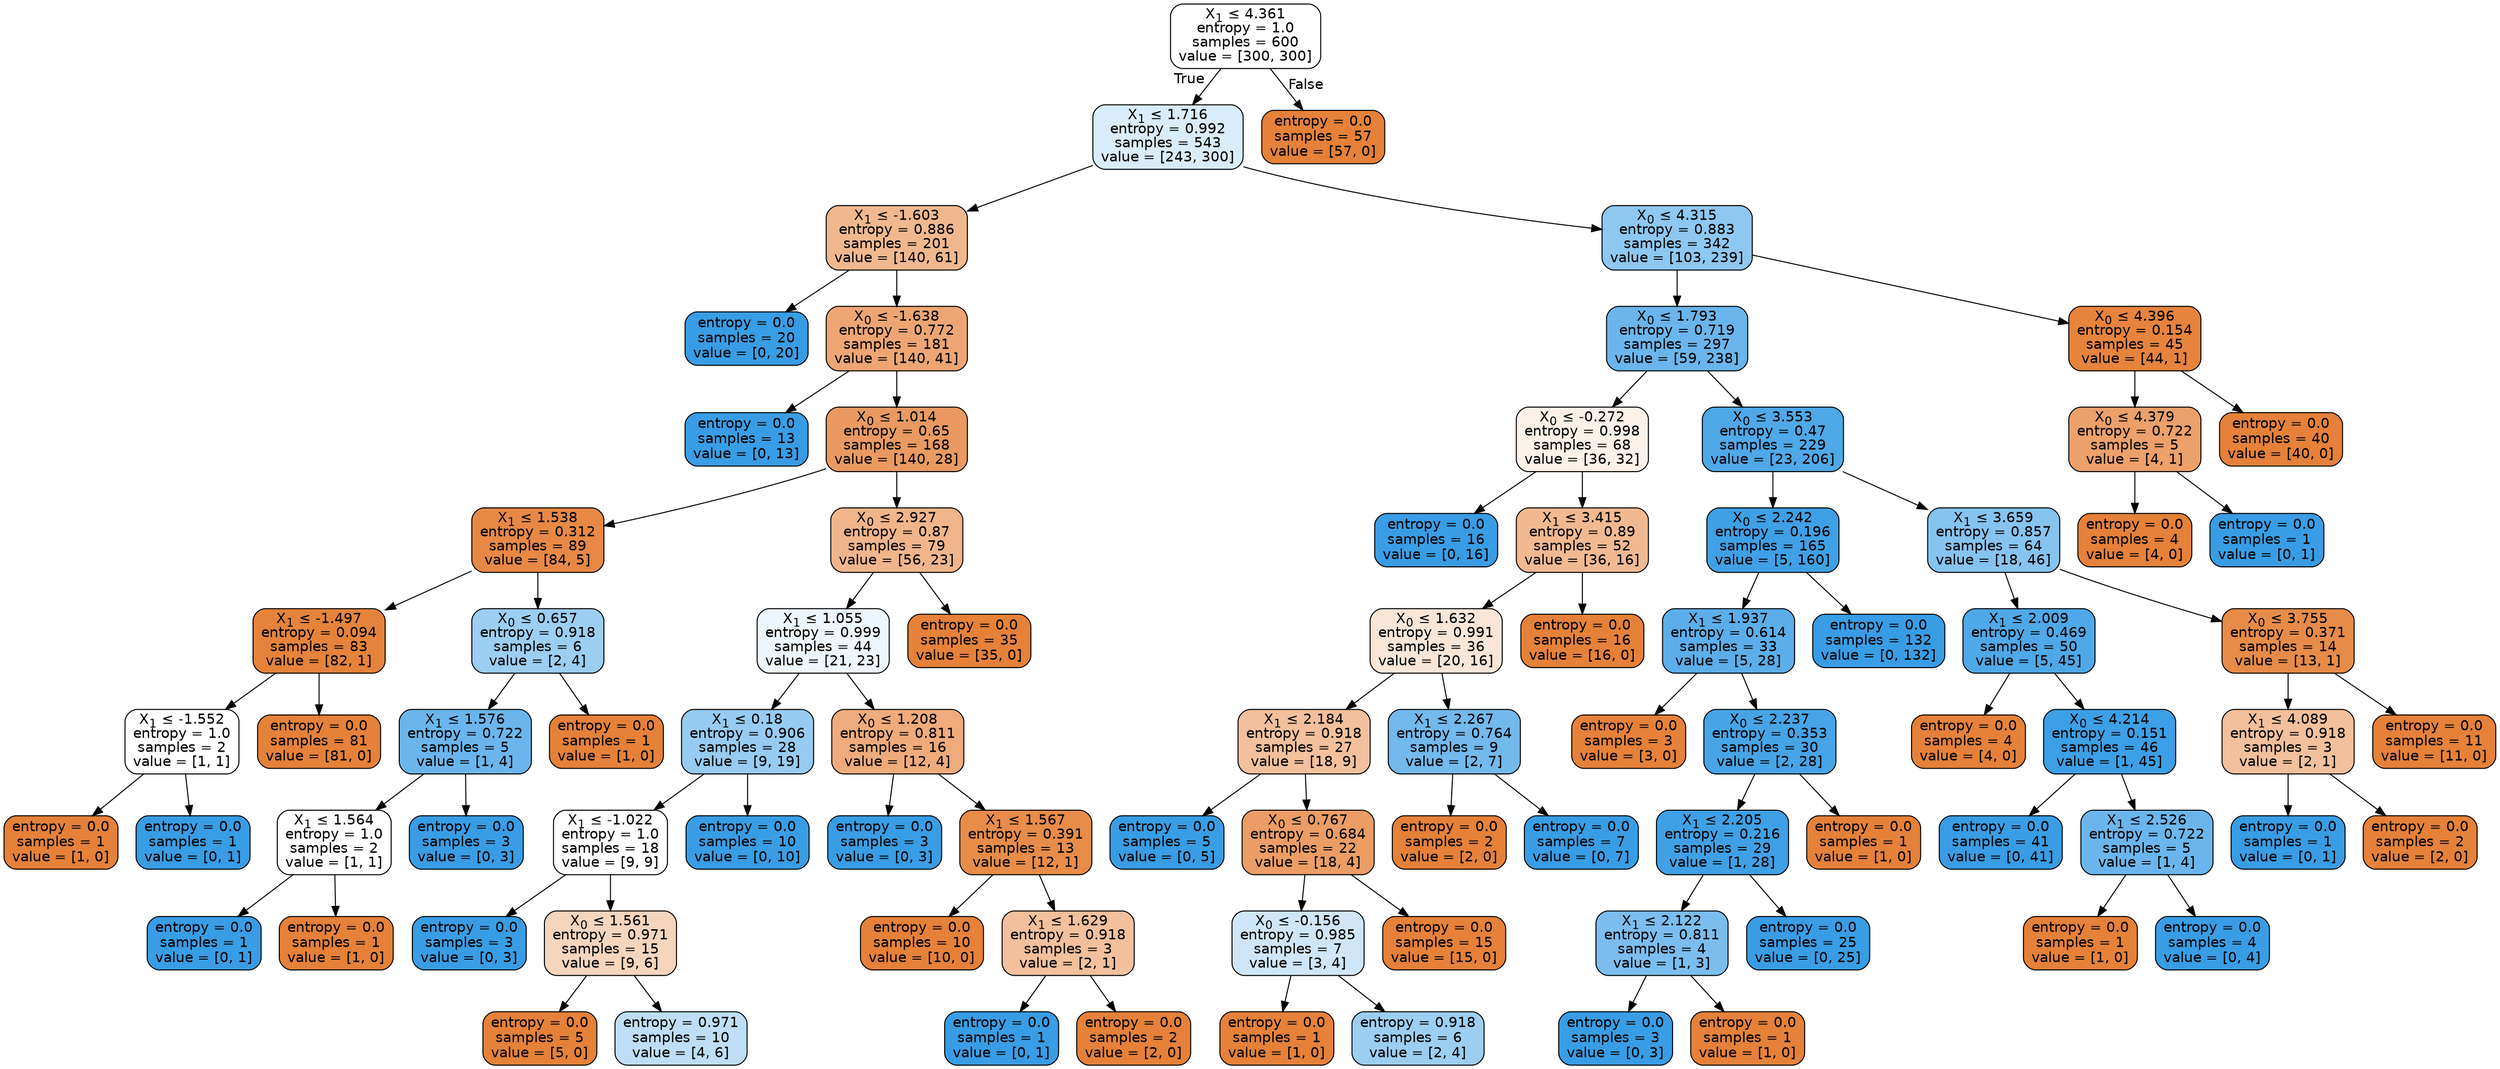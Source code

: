 digraph Tree {
node [shape=box, style="filled, rounded", color="black", fontname="helvetica"] ;
edge [fontname="helvetica"] ;
0 [label=<X<SUB>1</SUB> &le; 4.361<br/>entropy = 1.0<br/>samples = 600<br/>value = [300, 300]>, fillcolor="#ffffff"] ;
1 [label=<X<SUB>1</SUB> &le; 1.716<br/>entropy = 0.992<br/>samples = 543<br/>value = [243, 300]>, fillcolor="#d9ecfa"] ;
0 -> 1 [labeldistance=2.5, labelangle=45, headlabel="True"] ;
2 [label=<X<SUB>1</SUB> &le; -1.603<br/>entropy = 0.886<br/>samples = 201<br/>value = [140, 61]>, fillcolor="#f0b88f"] ;
1 -> 2 ;
3 [label=<entropy = 0.0<br/>samples = 20<br/>value = [0, 20]>, fillcolor="#399de5"] ;
2 -> 3 ;
4 [label=<X<SUB>0</SUB> &le; -1.638<br/>entropy = 0.772<br/>samples = 181<br/>value = [140, 41]>, fillcolor="#eda673"] ;
2 -> 4 ;
5 [label=<entropy = 0.0<br/>samples = 13<br/>value = [0, 13]>, fillcolor="#399de5"] ;
4 -> 5 ;
6 [label=<X<SUB>0</SUB> &le; 1.014<br/>entropy = 0.65<br/>samples = 168<br/>value = [140, 28]>, fillcolor="#ea9a61"] ;
4 -> 6 ;
7 [label=<X<SUB>1</SUB> &le; 1.538<br/>entropy = 0.312<br/>samples = 89<br/>value = [84, 5]>, fillcolor="#e78845"] ;
6 -> 7 ;
8 [label=<X<SUB>1</SUB> &le; -1.497<br/>entropy = 0.094<br/>samples = 83<br/>value = [82, 1]>, fillcolor="#e5833b"] ;
7 -> 8 ;
9 [label=<X<SUB>1</SUB> &le; -1.552<br/>entropy = 1.0<br/>samples = 2<br/>value = [1, 1]>, fillcolor="#ffffff"] ;
8 -> 9 ;
10 [label=<entropy = 0.0<br/>samples = 1<br/>value = [1, 0]>, fillcolor="#e58139"] ;
9 -> 10 ;
11 [label=<entropy = 0.0<br/>samples = 1<br/>value = [0, 1]>, fillcolor="#399de5"] ;
9 -> 11 ;
12 [label=<entropy = 0.0<br/>samples = 81<br/>value = [81, 0]>, fillcolor="#e58139"] ;
8 -> 12 ;
13 [label=<X<SUB>0</SUB> &le; 0.657<br/>entropy = 0.918<br/>samples = 6<br/>value = [2, 4]>, fillcolor="#9ccef2"] ;
7 -> 13 ;
14 [label=<X<SUB>1</SUB> &le; 1.576<br/>entropy = 0.722<br/>samples = 5<br/>value = [1, 4]>, fillcolor="#6ab6ec"] ;
13 -> 14 ;
15 [label=<X<SUB>1</SUB> &le; 1.564<br/>entropy = 1.0<br/>samples = 2<br/>value = [1, 1]>, fillcolor="#ffffff"] ;
14 -> 15 ;
16 [label=<entropy = 0.0<br/>samples = 1<br/>value = [0, 1]>, fillcolor="#399de5"] ;
15 -> 16 ;
17 [label=<entropy = 0.0<br/>samples = 1<br/>value = [1, 0]>, fillcolor="#e58139"] ;
15 -> 17 ;
18 [label=<entropy = 0.0<br/>samples = 3<br/>value = [0, 3]>, fillcolor="#399de5"] ;
14 -> 18 ;
19 [label=<entropy = 0.0<br/>samples = 1<br/>value = [1, 0]>, fillcolor="#e58139"] ;
13 -> 19 ;
20 [label=<X<SUB>0</SUB> &le; 2.927<br/>entropy = 0.87<br/>samples = 79<br/>value = [56, 23]>, fillcolor="#f0b58a"] ;
6 -> 20 ;
21 [label=<X<SUB>1</SUB> &le; 1.055<br/>entropy = 0.999<br/>samples = 44<br/>value = [21, 23]>, fillcolor="#eef6fd"] ;
20 -> 21 ;
22 [label=<X<SUB>1</SUB> &le; 0.18<br/>entropy = 0.906<br/>samples = 28<br/>value = [9, 19]>, fillcolor="#97cbf1"] ;
21 -> 22 ;
23 [label=<X<SUB>1</SUB> &le; -1.022<br/>entropy = 1.0<br/>samples = 18<br/>value = [9, 9]>, fillcolor="#ffffff"] ;
22 -> 23 ;
24 [label=<entropy = 0.0<br/>samples = 3<br/>value = [0, 3]>, fillcolor="#399de5"] ;
23 -> 24 ;
25 [label=<X<SUB>0</SUB> &le; 1.561<br/>entropy = 0.971<br/>samples = 15<br/>value = [9, 6]>, fillcolor="#f6d5bd"] ;
23 -> 25 ;
26 [label=<entropy = 0.0<br/>samples = 5<br/>value = [5, 0]>, fillcolor="#e58139"] ;
25 -> 26 ;
27 [label=<entropy = 0.971<br/>samples = 10<br/>value = [4, 6]>, fillcolor="#bddef6"] ;
25 -> 27 ;
28 [label=<entropy = 0.0<br/>samples = 10<br/>value = [0, 10]>, fillcolor="#399de5"] ;
22 -> 28 ;
29 [label=<X<SUB>0</SUB> &le; 1.208<br/>entropy = 0.811<br/>samples = 16<br/>value = [12, 4]>, fillcolor="#eeab7b"] ;
21 -> 29 ;
30 [label=<entropy = 0.0<br/>samples = 3<br/>value = [0, 3]>, fillcolor="#399de5"] ;
29 -> 30 ;
31 [label=<X<SUB>1</SUB> &le; 1.567<br/>entropy = 0.391<br/>samples = 13<br/>value = [12, 1]>, fillcolor="#e78c49"] ;
29 -> 31 ;
32 [label=<entropy = 0.0<br/>samples = 10<br/>value = [10, 0]>, fillcolor="#e58139"] ;
31 -> 32 ;
33 [label=<X<SUB>1</SUB> &le; 1.629<br/>entropy = 0.918<br/>samples = 3<br/>value = [2, 1]>, fillcolor="#f2c09c"] ;
31 -> 33 ;
34 [label=<entropy = 0.0<br/>samples = 1<br/>value = [0, 1]>, fillcolor="#399de5"] ;
33 -> 34 ;
35 [label=<entropy = 0.0<br/>samples = 2<br/>value = [2, 0]>, fillcolor="#e58139"] ;
33 -> 35 ;
36 [label=<entropy = 0.0<br/>samples = 35<br/>value = [35, 0]>, fillcolor="#e58139"] ;
20 -> 36 ;
37 [label=<X<SUB>0</SUB> &le; 4.315<br/>entropy = 0.883<br/>samples = 342<br/>value = [103, 239]>, fillcolor="#8ec7f0"] ;
1 -> 37 ;
38 [label=<X<SUB>0</SUB> &le; 1.793<br/>entropy = 0.719<br/>samples = 297<br/>value = [59, 238]>, fillcolor="#6ab5eb"] ;
37 -> 38 ;
39 [label=<X<SUB>0</SUB> &le; -0.272<br/>entropy = 0.998<br/>samples = 68<br/>value = [36, 32]>, fillcolor="#fcf1e9"] ;
38 -> 39 ;
40 [label=<entropy = 0.0<br/>samples = 16<br/>value = [0, 16]>, fillcolor="#399de5"] ;
39 -> 40 ;
41 [label=<X<SUB>1</SUB> &le; 3.415<br/>entropy = 0.89<br/>samples = 52<br/>value = [36, 16]>, fillcolor="#f1b991"] ;
39 -> 41 ;
42 [label=<X<SUB>0</SUB> &le; 1.632<br/>entropy = 0.991<br/>samples = 36<br/>value = [20, 16]>, fillcolor="#fae6d7"] ;
41 -> 42 ;
43 [label=<X<SUB>1</SUB> &le; 2.184<br/>entropy = 0.918<br/>samples = 27<br/>value = [18, 9]>, fillcolor="#f2c09c"] ;
42 -> 43 ;
44 [label=<entropy = 0.0<br/>samples = 5<br/>value = [0, 5]>, fillcolor="#399de5"] ;
43 -> 44 ;
45 [label=<X<SUB>0</SUB> &le; 0.767<br/>entropy = 0.684<br/>samples = 22<br/>value = [18, 4]>, fillcolor="#eb9d65"] ;
43 -> 45 ;
46 [label=<X<SUB>0</SUB> &le; -0.156<br/>entropy = 0.985<br/>samples = 7<br/>value = [3, 4]>, fillcolor="#cee6f8"] ;
45 -> 46 ;
47 [label=<entropy = 0.0<br/>samples = 1<br/>value = [1, 0]>, fillcolor="#e58139"] ;
46 -> 47 ;
48 [label=<entropy = 0.918<br/>samples = 6<br/>value = [2, 4]>, fillcolor="#9ccef2"] ;
46 -> 48 ;
49 [label=<entropy = 0.0<br/>samples = 15<br/>value = [15, 0]>, fillcolor="#e58139"] ;
45 -> 49 ;
50 [label=<X<SUB>1</SUB> &le; 2.267<br/>entropy = 0.764<br/>samples = 9<br/>value = [2, 7]>, fillcolor="#72b9ec"] ;
42 -> 50 ;
51 [label=<entropy = 0.0<br/>samples = 2<br/>value = [2, 0]>, fillcolor="#e58139"] ;
50 -> 51 ;
52 [label=<entropy = 0.0<br/>samples = 7<br/>value = [0, 7]>, fillcolor="#399de5"] ;
50 -> 52 ;
53 [label=<entropy = 0.0<br/>samples = 16<br/>value = [16, 0]>, fillcolor="#e58139"] ;
41 -> 53 ;
54 [label=<X<SUB>0</SUB> &le; 3.553<br/>entropy = 0.47<br/>samples = 229<br/>value = [23, 206]>, fillcolor="#4fa8e8"] ;
38 -> 54 ;
55 [label=<X<SUB>0</SUB> &le; 2.242<br/>entropy = 0.196<br/>samples = 165<br/>value = [5, 160]>, fillcolor="#3fa0e6"] ;
54 -> 55 ;
56 [label=<X<SUB>1</SUB> &le; 1.937<br/>entropy = 0.614<br/>samples = 33<br/>value = [5, 28]>, fillcolor="#5caeea"] ;
55 -> 56 ;
57 [label=<entropy = 0.0<br/>samples = 3<br/>value = [3, 0]>, fillcolor="#e58139"] ;
56 -> 57 ;
58 [label=<X<SUB>0</SUB> &le; 2.237<br/>entropy = 0.353<br/>samples = 30<br/>value = [2, 28]>, fillcolor="#47a4e7"] ;
56 -> 58 ;
59 [label=<X<SUB>1</SUB> &le; 2.205<br/>entropy = 0.216<br/>samples = 29<br/>value = [1, 28]>, fillcolor="#40a0e6"] ;
58 -> 59 ;
60 [label=<X<SUB>1</SUB> &le; 2.122<br/>entropy = 0.811<br/>samples = 4<br/>value = [1, 3]>, fillcolor="#7bbeee"] ;
59 -> 60 ;
61 [label=<entropy = 0.0<br/>samples = 3<br/>value = [0, 3]>, fillcolor="#399de5"] ;
60 -> 61 ;
62 [label=<entropy = 0.0<br/>samples = 1<br/>value = [1, 0]>, fillcolor="#e58139"] ;
60 -> 62 ;
63 [label=<entropy = 0.0<br/>samples = 25<br/>value = [0, 25]>, fillcolor="#399de5"] ;
59 -> 63 ;
64 [label=<entropy = 0.0<br/>samples = 1<br/>value = [1, 0]>, fillcolor="#e58139"] ;
58 -> 64 ;
65 [label=<entropy = 0.0<br/>samples = 132<br/>value = [0, 132]>, fillcolor="#399de5"] ;
55 -> 65 ;
66 [label=<X<SUB>1</SUB> &le; 3.659<br/>entropy = 0.857<br/>samples = 64<br/>value = [18, 46]>, fillcolor="#86c3ef"] ;
54 -> 66 ;
67 [label=<X<SUB>1</SUB> &le; 2.009<br/>entropy = 0.469<br/>samples = 50<br/>value = [5, 45]>, fillcolor="#4fa8e8"] ;
66 -> 67 ;
68 [label=<entropy = 0.0<br/>samples = 4<br/>value = [4, 0]>, fillcolor="#e58139"] ;
67 -> 68 ;
69 [label=<X<SUB>0</SUB> &le; 4.214<br/>entropy = 0.151<br/>samples = 46<br/>value = [1, 45]>, fillcolor="#3d9fe6"] ;
67 -> 69 ;
70 [label=<entropy = 0.0<br/>samples = 41<br/>value = [0, 41]>, fillcolor="#399de5"] ;
69 -> 70 ;
71 [label=<X<SUB>1</SUB> &le; 2.526<br/>entropy = 0.722<br/>samples = 5<br/>value = [1, 4]>, fillcolor="#6ab6ec"] ;
69 -> 71 ;
72 [label=<entropy = 0.0<br/>samples = 1<br/>value = [1, 0]>, fillcolor="#e58139"] ;
71 -> 72 ;
73 [label=<entropy = 0.0<br/>samples = 4<br/>value = [0, 4]>, fillcolor="#399de5"] ;
71 -> 73 ;
74 [label=<X<SUB>0</SUB> &le; 3.755<br/>entropy = 0.371<br/>samples = 14<br/>value = [13, 1]>, fillcolor="#e78b48"] ;
66 -> 74 ;
75 [label=<X<SUB>1</SUB> &le; 4.089<br/>entropy = 0.918<br/>samples = 3<br/>value = [2, 1]>, fillcolor="#f2c09c"] ;
74 -> 75 ;
76 [label=<entropy = 0.0<br/>samples = 1<br/>value = [0, 1]>, fillcolor="#399de5"] ;
75 -> 76 ;
77 [label=<entropy = 0.0<br/>samples = 2<br/>value = [2, 0]>, fillcolor="#e58139"] ;
75 -> 77 ;
78 [label=<entropy = 0.0<br/>samples = 11<br/>value = [11, 0]>, fillcolor="#e58139"] ;
74 -> 78 ;
79 [label=<X<SUB>0</SUB> &le; 4.396<br/>entropy = 0.154<br/>samples = 45<br/>value = [44, 1]>, fillcolor="#e6843d"] ;
37 -> 79 ;
80 [label=<X<SUB>0</SUB> &le; 4.379<br/>entropy = 0.722<br/>samples = 5<br/>value = [4, 1]>, fillcolor="#eca06a"] ;
79 -> 80 ;
81 [label=<entropy = 0.0<br/>samples = 4<br/>value = [4, 0]>, fillcolor="#e58139"] ;
80 -> 81 ;
82 [label=<entropy = 0.0<br/>samples = 1<br/>value = [0, 1]>, fillcolor="#399de5"] ;
80 -> 82 ;
83 [label=<entropy = 0.0<br/>samples = 40<br/>value = [40, 0]>, fillcolor="#e58139"] ;
79 -> 83 ;
84 [label=<entropy = 0.0<br/>samples = 57<br/>value = [57, 0]>, fillcolor="#e58139"] ;
0 -> 84 [labeldistance=2.5, labelangle=-45, headlabel="False"] ;
}